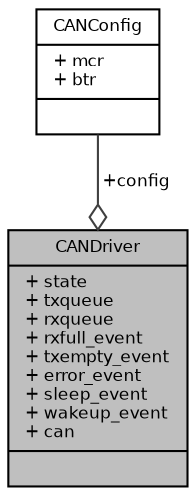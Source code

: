 digraph "CANDriver"
{
  bgcolor="transparent";
  edge [fontname="Helvetica",fontsize="8",labelfontname="Helvetica",labelfontsize="8"];
  node [fontname="Helvetica",fontsize="8",shape=record];
  Node1 [label="{CANDriver\n|+ state\l+ txqueue\l+ rxqueue\l+ rxfull_event\l+ txempty_event\l+ error_event\l+ sleep_event\l+ wakeup_event\l+ can\l|}",height=0.2,width=0.4,color="black", fillcolor="grey75", style="filled", fontcolor="black"];
  Node2 -> Node1 [color="grey25",fontsize="8",style="solid",label=" +config" ,arrowhead="odiamond",fontname="Helvetica"];
  Node2 [label="{CANConfig\n|+ mcr\l+ btr\l|}",height=0.2,width=0.4,color="black",URL="$struct_c_a_n_config.html",tooltip="Driver configuration structure. "];
}
